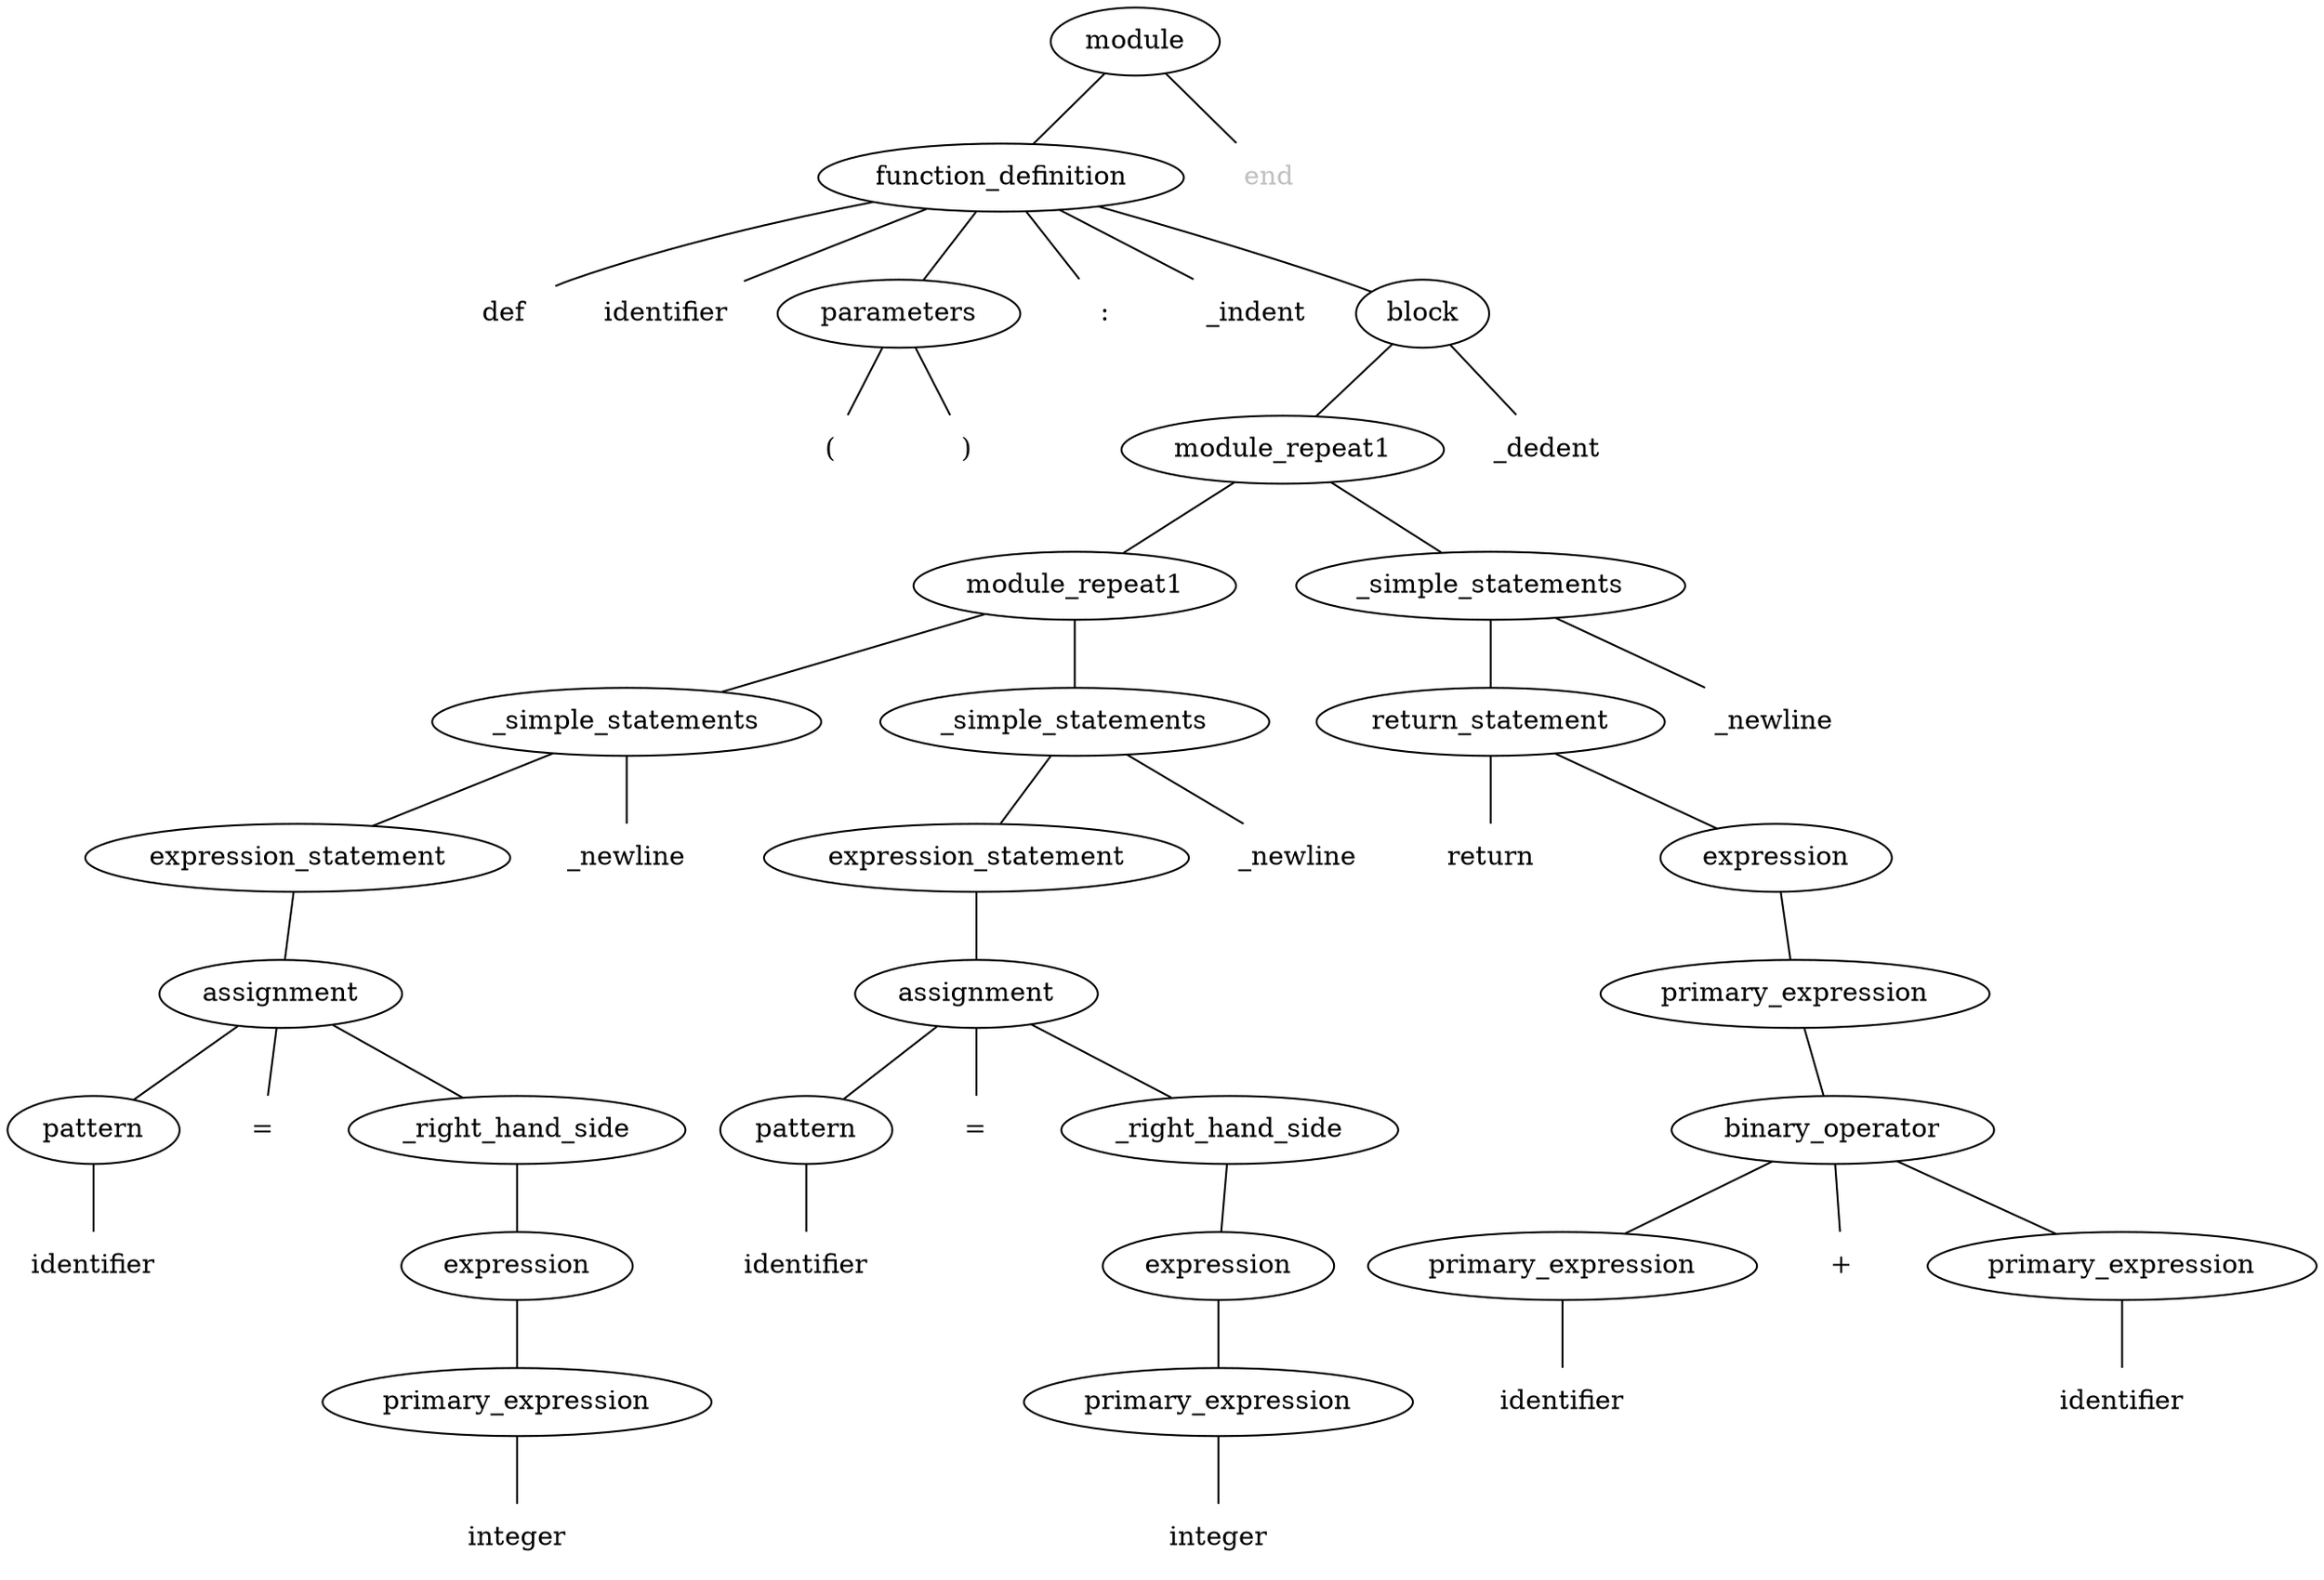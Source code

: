 digraph tree {
edge [arrowhead=none]
tree_0x16cef51e8 [label="module", tooltip="range: 0 - 54
state: 0
error-cost: 0
has-changes: 1
depends-on-column: 0
descendant-count: 24
repeat-depth: 0
lookahead-bytes: 1"]
tree_0x1072046f0 [label="function_definition", tooltip="range: 0 - 53
state: 1
error-cost: 0
has-changes: 1
depends-on-column: 0
descendant-count: 23
repeat-depth: 0
lookahead-bytes: 2"]
tree_0x107196430 [label="def", shape=plaintext, tooltip="range: 0 - 4
state: 1
error-cost: 0
has-changes: 0
depends-on-column: 0
descendant-count: 0
repeat-depth: 0
lookahead-bytes: 1"]
tree_0x1072046f0 -> tree_0x107196430 [tooltip=0]
tree_0x107196438 [label="identifier", shape=plaintext, tooltip="range: 4 - 12
state: 2688
error-cost: 0
has-changes: 0
depends-on-column: 0
descendant-count: 0
repeat-depth: 0
lookahead-bytes: 1"]
tree_0x1072046f0 -> tree_0x107196438 [tooltip=1]
tree_0x107196440 [label="parameters", tooltip="range: 12 - 14
state: 2195
error-cost: 0
has-changes: 0
depends-on-column: 0
descendant-count: 2
repeat-depth: 0
lookahead-bytes: 1"]
tree_0x1059fba50 [label="(", shape=plaintext, tooltip="range: 12 - 13
state: 2195
error-cost: 0
has-changes: 0
depends-on-column: 0
descendant-count: 0
repeat-depth: 0
lookahead-bytes: 1"]
tree_0x107196440 -> tree_0x1059fba50 [tooltip=0]
tree_0x1059fba58 [label=")", shape=plaintext, tooltip="range: 13 - 14
state: 1656
error-cost: 0
has-changes: 0
depends-on-column: 0
descendant-count: 0
repeat-depth: 0
lookahead-bytes: 1"]
tree_0x107196440 -> tree_0x1059fba58 [tooltip=1]
tree_0x1072046f0 -> tree_0x107196440 [tooltip=2]
tree_0x107196448 [label=":", shape=plaintext, tooltip="range: 14 - 15
state: 2520
error-cost: 0
has-changes: 0
depends-on-column: 0
descendant-count: 0
repeat-depth: 0
lookahead-bytes: 1"]
tree_0x1072046f0 -> tree_0x107196448 [tooltip=3]
tree_0x107196450 [label="_indent", shape=plaintext, tooltip="range: 15 - 15
state: 94
error-cost: 0
has-changes: 0
depends-on-column: 0
descendant-count: 0
repeat-depth: 0
lookahead-bytes: 6"]
tree_0x1072046f0 -> tree_0x107196450 [tooltip=4]
tree_0x107196458 [label="block", tooltip="range: 15 - 53
state: 7
error-cost: 0
has-changes: 1
depends-on-column: 0
descendant-count: 16
repeat-depth: 0
lookahead-bytes: 2"]
tree_0x107204630 [label="module_repeat1", tooltip="range: 15 - 53
state: 7
error-cost: 0
has-changes: 1
depends-on-column: 0
descendant-count: 16
repeat-depth: 1
lookahead-bytes: 2"]
tree_0x1072045d0 [label="module_repeat1", tooltip="range: 15 - 36
state: 65535
error-cost: 0
has-changes: 1
depends-on-column: 0
descendant-count: 10
repeat-depth: 0
lookahead-bytes: 6"]
tree_0x107204330 [label="_simple_statements", tooltip="range: 15 - 26
state: 7
error-cost: 0
has-changes: 1
depends-on-column: 0
descendant-count: 5
repeat-depth: 0
lookahead-bytes: 6"]
tree_0x1059fb450 [label="expression_statement", tooltip="range: 15 - 26
state: 7
error-cost: 0
has-changes: 1
depends-on-column: 0
descendant-count: 4
repeat-depth: 0
lookahead-bytes: 1"]
tree_0x1059fb8d0 [label="assignment", tooltip="range: 15 - 26
state: 7
error-cost: 0
has-changes: 1
depends-on-column: 0
descendant-count: 3
repeat-depth: 0
lookahead-bytes: 1"]
tree_0x105a29ed0 [label="pattern", tooltip="range: 15 - 21
state: 7
error-cost: 0
has-changes: 0
depends-on-column: 0
descendant-count: 1
repeat-depth: 0
lookahead-bytes: 1"]
tree_0x1059fb7b0 [label="identifier", shape=plaintext, tooltip="range: 15 - 21
state: 7
error-cost: 0
has-changes: 0
depends-on-column: 0
descendant-count: 0
repeat-depth: 0
lookahead-bytes: 1"]
tree_0x105a29ed0 -> tree_0x1059fb7b0 [tooltip=0]
tree_0x1059fb8d0 -> tree_0x105a29ed0 [tooltip=0]
tree_0x105a29ed8 [label="=", shape=plaintext, tooltip="range: 21 - 23
state: 616
error-cost: 0
has-changes: 0
depends-on-column: 0
descendant-count: 0
repeat-depth: 0
lookahead-bytes: 1"]
tree_0x1059fb8d0 -> tree_0x105a29ed8 [tooltip=1]
tree_0x105a29ee0 [label="_right_hand_side", tooltip="range: 23 - 26
state: 212
error-cost: 0
has-changes: 1
depends-on-column: 0
descendant-count: 1
repeat-depth: 0
lookahead-bytes: 1"]
tree_0x1059fb870 [label="expression", tooltip="range: 23 - 26
state: 212
error-cost: 0
has-changes: 1
depends-on-column: 0
descendant-count: 1
repeat-depth: 0
lookahead-bytes: 1"]
tree_0x1059fb810 [label="primary_expression", tooltip="range: 23 - 26
state: 212
error-cost: 0
has-changes: 1
depends-on-column: 0
descendant-count: 1
repeat-depth: 0
lookahead-bytes: 1"]
tree_0x1059fb9f0 [label="integer", shape=plaintext, tooltip="range: 23 - 26
state: 212
error-cost: 0
has-changes: 1
depends-on-column: 0
descendant-count: 0
repeat-depth: 0
lookahead-bytes: 1"]
tree_0x1059fb810 -> tree_0x1059fb9f0 [tooltip=0]
tree_0x1059fb870 -> tree_0x1059fb810 [tooltip=0]
tree_0x105a29ee0 -> tree_0x1059fb870 [tooltip=0]
tree_0x1059fb8d0 -> tree_0x105a29ee0 [tooltip=2]
tree_0x1059fb450 -> tree_0x1059fb8d0 [tooltip=0]
tree_0x107204330 -> tree_0x1059fb450 [tooltip=0]
tree_0x1059fb458 [label="_newline", shape=plaintext, tooltip="range: 26 - 26
state: 1081
error-cost: 0
has-changes: 1
depends-on-column: 0
descendant-count: 0
repeat-depth: 0
lookahead-bytes: 6"]
tree_0x107204330 -> tree_0x1059fb458 [tooltip=1]
tree_0x1072045d0 -> tree_0x107204330 [tooltip=0]
tree_0x107204338 [label="_simple_statements", tooltip="range: 26 - 36
state: 65
error-cost: 0
has-changes: 0
depends-on-column: 0
descendant-count: 5
repeat-depth: 0
lookahead-bytes: 6"]
tree_0x1072042d0 [label="expression_statement", tooltip="range: 26 - 36
state: 65
error-cost: 0
has-changes: 0
depends-on-column: 0
descendant-count: 4
repeat-depth: 0
lookahead-bytes: 1"]
tree_0x107204270 [label="assignment", tooltip="range: 26 - 36
state: 65
error-cost: 0
has-changes: 0
depends-on-column: 0
descendant-count: 3
repeat-depth: 0
lookahead-bytes: 1"]
tree_0x105a29ca0 [label="pattern", tooltip="range: 26 - 32
state: 65
error-cost: 0
has-changes: 0
depends-on-column: 0
descendant-count: 1
repeat-depth: 0
lookahead-bytes: 1"]
tree_0x1059fb570 [label="identifier", shape=plaintext, tooltip="range: 26 - 32
state: 697
error-cost: 0
has-changes: 0
depends-on-column: 0
descendant-count: 0
repeat-depth: 0
lookahead-bytes: 1"]
tree_0x105a29ca0 -> tree_0x1059fb570 [tooltip=0]
tree_0x107204270 -> tree_0x105a29ca0 [tooltip=0]
tree_0x105a29ca8 [label="=", shape=plaintext, tooltip="range: 32 - 34
state: 616
error-cost: 0
has-changes: 0
depends-on-column: 0
descendant-count: 0
repeat-depth: 0
lookahead-bytes: 1"]
tree_0x107204270 -> tree_0x105a29ca8 [tooltip=1]
tree_0x105a29cb0 [label="_right_hand_side", tooltip="range: 34 - 36
state: 212
error-cost: 0
has-changes: 0
depends-on-column: 0
descendant-count: 1
repeat-depth: 0
lookahead-bytes: 1"]
tree_0x107204210 [label="expression", tooltip="range: 34 - 36
state: 212
error-cost: 0
has-changes: 0
depends-on-column: 0
descendant-count: 1
repeat-depth: 0
lookahead-bytes: 1"]
tree_0x1059fbf30 [label="primary_expression", tooltip="range: 34 - 36
state: 212
error-cost: 0
has-changes: 0
depends-on-column: 0
descendant-count: 1
repeat-depth: 0
lookahead-bytes: 1"]
tree_0x1059fb6f0 [label="integer", shape=plaintext, tooltip="range: 34 - 36
state: 212
error-cost: 0
has-changes: 0
depends-on-column: 0
descendant-count: 0
repeat-depth: 0
lookahead-bytes: 1"]
tree_0x1059fbf30 -> tree_0x1059fb6f0 [tooltip=0]
tree_0x107204210 -> tree_0x1059fbf30 [tooltip=0]
tree_0x105a29cb0 -> tree_0x107204210 [tooltip=0]
tree_0x107204270 -> tree_0x105a29cb0 [tooltip=2]
tree_0x1072042d0 -> tree_0x107204270 [tooltip=0]
tree_0x107204338 -> tree_0x1072042d0 [tooltip=0]
tree_0x1072042d8 [label="_newline", shape=plaintext, tooltip="range: 36 - 36
state: 1081
error-cost: 0
has-changes: 0
depends-on-column: 0
descendant-count: 0
repeat-depth: 0
lookahead-bytes: 6"]
tree_0x107204338 -> tree_0x1072042d8 [tooltip=1]
tree_0x1072045d0 -> tree_0x107204338 [tooltip=1]
tree_0x107204630 -> tree_0x1072045d0 [tooltip=0]
tree_0x1072045d8 [label="_simple_statements", tooltip="range: 36 - 53
state: 65
error-cost: 0
has-changes: 0
depends-on-column: 0
descendant-count: 6
repeat-depth: 0
lookahead-bytes: 2"]
tree_0x107204570 [label="return_statement", tooltip="range: 36 - 53
state: 65
error-cost: 0
has-changes: 0
depends-on-column: 0
descendant-count: 5
repeat-depth: 0
lookahead-bytes: 1"]
tree_0x107204510 [label="return", shape=plaintext, tooltip="range: 36 - 47
state: 697
error-cost: 0
has-changes: 0
depends-on-column: 0
descendant-count: 0
repeat-depth: 0
lookahead-bytes: 1"]
tree_0x107204570 -> tree_0x107204510 [tooltip=0]
tree_0x107204518 [label="expression", tooltip="range: 47 - 53
state: 376
error-cost: 0
has-changes: 0
depends-on-column: 0
descendant-count: 4
repeat-depth: 0
lookahead-bytes: 1"]
tree_0x1072044b0 [label="primary_expression", tooltip="range: 47 - 53
state: 376
error-cost: 0
has-changes: 0
depends-on-column: 0
descendant-count: 4
repeat-depth: 0
lookahead-bytes: 1"]
tree_0x107204450 [label="binary_operator", tooltip="range: 47 - 53
state: 376
error-cost: 0
has-changes: 0
depends-on-column: 0
descendant-count: 3
repeat-depth: 0
lookahead-bytes: 1"]
tree_0x1070ac0a0 [label="primary_expression", tooltip="range: 47 - 49
state: 376
error-cost: 0
has-changes: 0
depends-on-column: 0
descendant-count: 1
repeat-depth: 0
lookahead-bytes: 1"]
tree_0x107204390 [label="identifier", shape=plaintext, tooltip="range: 47 - 49
state: 376
error-cost: 0
has-changes: 0
depends-on-column: 0
descendant-count: 0
repeat-depth: 0
lookahead-bytes: 1"]
tree_0x1070ac0a0 -> tree_0x107204390 [tooltip=0]
tree_0x107204450 -> tree_0x1070ac0a0 [tooltip=0]
tree_0x1070ac0a8 [label="+", shape=plaintext, tooltip="range: 49 - 51
state: 1026
error-cost: 0
has-changes: 0
depends-on-column: 0
descendant-count: 0
repeat-depth: 0
lookahead-bytes: 1"]
tree_0x107204450 -> tree_0x1070ac0a8 [tooltip=1]
tree_0x1070ac0b0 [label="primary_expression", tooltip="range: 51 - 53
state: 902
error-cost: 0
has-changes: 0
depends-on-column: 0
descendant-count: 1
repeat-depth: 0
lookahead-bytes: 1"]
tree_0x1072043f0 [label="identifier", shape=plaintext, tooltip="range: 51 - 53
state: 902
error-cost: 0
has-changes: 0
depends-on-column: 0
descendant-count: 0
repeat-depth: 0
lookahead-bytes: 1"]
tree_0x1070ac0b0 -> tree_0x1072043f0 [tooltip=0]
tree_0x107204450 -> tree_0x1070ac0b0 [tooltip=2]
tree_0x1072044b0 -> tree_0x107204450 [tooltip=0]
tree_0x107204518 -> tree_0x1072044b0 [tooltip=0]
tree_0x107204570 -> tree_0x107204518 [tooltip=1]
tree_0x1072045d8 -> tree_0x107204570 [tooltip=0]
tree_0x107204578 [label="_newline", shape=plaintext, tooltip="range: 53 - 53
state: 1081
error-cost: 0
has-changes: 0
depends-on-column: 0
descendant-count: 0
repeat-depth: 0
lookahead-bytes: 2"]
tree_0x1072045d8 -> tree_0x107204578 [tooltip=1]
tree_0x107204630 -> tree_0x1072045d8 [tooltip=1]
tree_0x107196458 -> tree_0x107204630 [tooltip=0]
tree_0x107204638 [label="_dedent", shape=plaintext, tooltip="range: 53 - 53
state: 697
error-cost: 0
has-changes: 0
depends-on-column: 0
descendant-count: 0
repeat-depth: 0
lookahead-bytes: 2"]
tree_0x107196458 -> tree_0x107204638 [tooltip=1]
tree_0x1072046f0 -> tree_0x107196458 [tooltip=5]
tree_0x16cef51e8 -> tree_0x1072046f0 [tooltip=0]
tree_0x1072046f8 [label="end", shape=plaintext, fontcolor=gray, tooltip="range: 53 - 54
state: 655
error-cost: 0
has-changes: 0
depends-on-column: 0
descendant-count: 0
repeat-depth: 0
lookahead-bytes: 1"]
tree_0x16cef51e8 -> tree_0x1072046f8 [tooltip=1]
}
